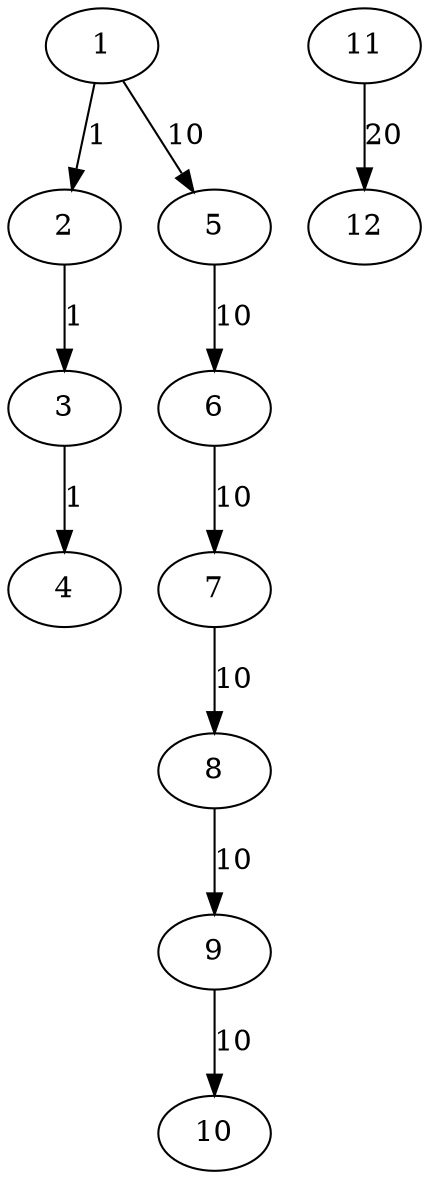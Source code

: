 digraph small3_in {
edge [len=2];
    1 -> 2 [label="1" color="black"];
    2 -> 3 [label="1" color="black"];
    3 -> 4 [label="1" color="black"];
    1 -> 5 [label="10" color="black"];
    5 -> 6 [label="10" color="black"];
    6 -> 7 [label="10" color="black"];
    7 -> 8 [label="10" color="black"];
    8 -> 9 [label="10" color="black"];
    9 -> 10 [label="10" color="black"];
    11 -> 12 [label="20" color="black"];
}
